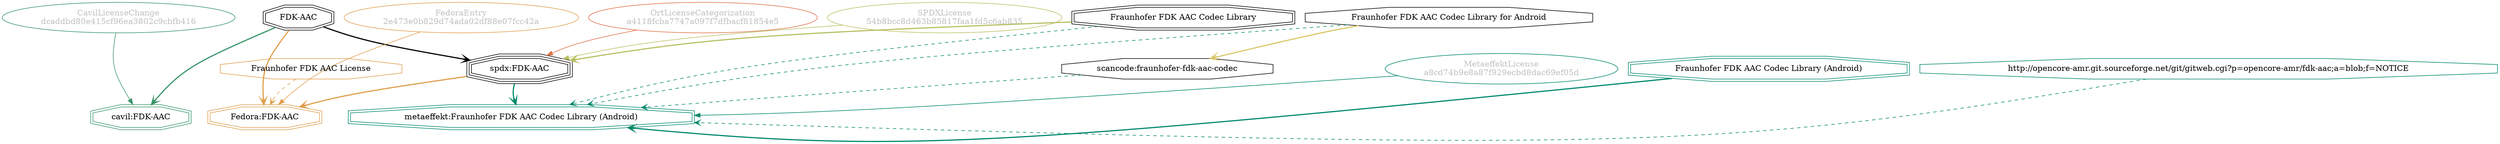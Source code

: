 strict digraph {
    node [shape=box];
    graph [splines=curved];
    1647 [label="SPDXLicense\n54b8bcc8d463b85817faa1fd5c6ab835"
         ,fontcolor=gray
         ,color="#b8bf62"
         ,fillcolor="beige;1"
         ,shape=ellipse];
    1648 [label="spdx:FDK-AAC"
         ,shape=tripleoctagon];
    1649 [label="FDK-AAC"
         ,shape=doubleoctagon];
    1650 [label="Fraunhofer FDK AAC Codec Library"
         ,shape=doubleoctagon];
    6354 [label="FedoraEntry\n2e473e0b829d74ada02df88e07fcc42a"
         ,fontcolor=gray
         ,color="#e09d4b"
         ,fillcolor="beige;1"
         ,shape=ellipse];
    6355 [label="Fedora:FDK-AAC"
         ,color="#e09d4b"
         ,shape=doubleoctagon];
    6356 [label="Fraunhofer FDK AAC License"
         ,color="#e09d4b"
         ,shape=octagon];
    15516 [label="scancode:fraunhofer-fdk-aac-codec"
          ,shape=octagon];
    15518 [label="Fraunhofer FDK AAC Codec Library for Android"
          ,shape=octagon];
    28678 [label="OrtLicenseCategorization\na4118fcba7747a097f7dfbacf81854e5"
          ,fontcolor=gray
          ,color="#e06f45"
          ,fillcolor="beige;1"
          ,shape=ellipse];
    36792 [label="CavilLicenseChange\ndcaddbd80e415cf96ea3802c9cbfb416"
          ,fontcolor=gray
          ,color="#379469"
          ,fillcolor="beige;1"
          ,shape=ellipse];
    36793 [label="cavil:FDK-AAC"
          ,color="#379469"
          ,shape=doubleoctagon];
    42018 [label="MetaeffektLicense\na8cd74b9e8a87f929ecbd8dac69ef05d"
          ,fontcolor=gray
          ,color="#00876c"
          ,fillcolor="beige;1"
          ,shape=ellipse];
    42019 [label="metaeffekt:Fraunhofer FDK AAC Codec Library (Android)"
          ,color="#00876c"
          ,shape=doubleoctagon];
    42020 [label="Fraunhofer FDK AAC Codec Library (Android)"
          ,color="#00876c"
          ,shape=doubleoctagon];
    42021 [label="http://opencore-amr.git.sourceforge.net/git/gitweb.cgi?p=opencore-amr/fdk-aac;a=blob;f=NOTICE"
          ,color="#00876c"
          ,shape=octagon];
    1647 -> 1648 [weight=0.5
                 ,color="#b8bf62"];
    1648 -> 6355 [style=bold
                 ,arrowhead=vee
                 ,weight=0.7
                 ,color="#e09d4b"];
    1648 -> 42019 [style=bold
                  ,arrowhead=vee
                  ,weight=0.7
                  ,color="#00876c"];
    1649 -> 1648 [style=bold
                 ,arrowhead=vee
                 ,weight=0.7];
    1649 -> 6355 [style=bold
                 ,arrowhead=vee
                 ,weight=0.7
                 ,color="#e09d4b"];
    1649 -> 6355 [style=bold
                 ,arrowhead=vee
                 ,weight=0.7
                 ,color="#e09d4b"];
    1649 -> 36793 [style=bold
                  ,arrowhead=vee
                  ,weight=0.7
                  ,color="#379469"];
    1649 -> 36793 [style=bold
                  ,arrowhead=vee
                  ,weight=0.7
                  ,color="#379469"];
    1650 -> 1648 [style=bold
                 ,arrowhead=vee
                 ,weight=0.7
                 ,color="#b8bf62"];
    1650 -> 42019 [style=dashed
                  ,arrowhead=vee
                  ,weight=0.5
                  ,color="#00876c"];
    6354 -> 6355 [weight=0.5
                 ,color="#e09d4b"];
    6356 -> 6355 [style=dashed
                 ,arrowhead=vee
                 ,weight=0.5
                 ,color="#e09d4b"];
    15516 -> 42019 [style=dashed
                   ,arrowhead=vee
                   ,weight=0.5
                   ,color="#00876c"];
    15518 -> 15516 [style=bold
                   ,arrowhead=vee
                   ,weight=0.7
                   ,color="#dac767"];
    15518 -> 42019 [style=dashed
                   ,arrowhead=vee
                   ,weight=0.5
                   ,color="#00876c"];
    28678 -> 1648 [weight=0.5
                  ,color="#e06f45"];
    36792 -> 36793 [weight=0.5
                   ,color="#379469"];
    42018 -> 42019 [weight=0.5
                   ,color="#00876c"];
    42020 -> 42019 [style=bold
                   ,arrowhead=vee
                   ,weight=0.7
                   ,color="#00876c"];
    42021 -> 42019 [style=dashed
                   ,arrowhead=vee
                   ,weight=0.5
                   ,color="#00876c"];
}
